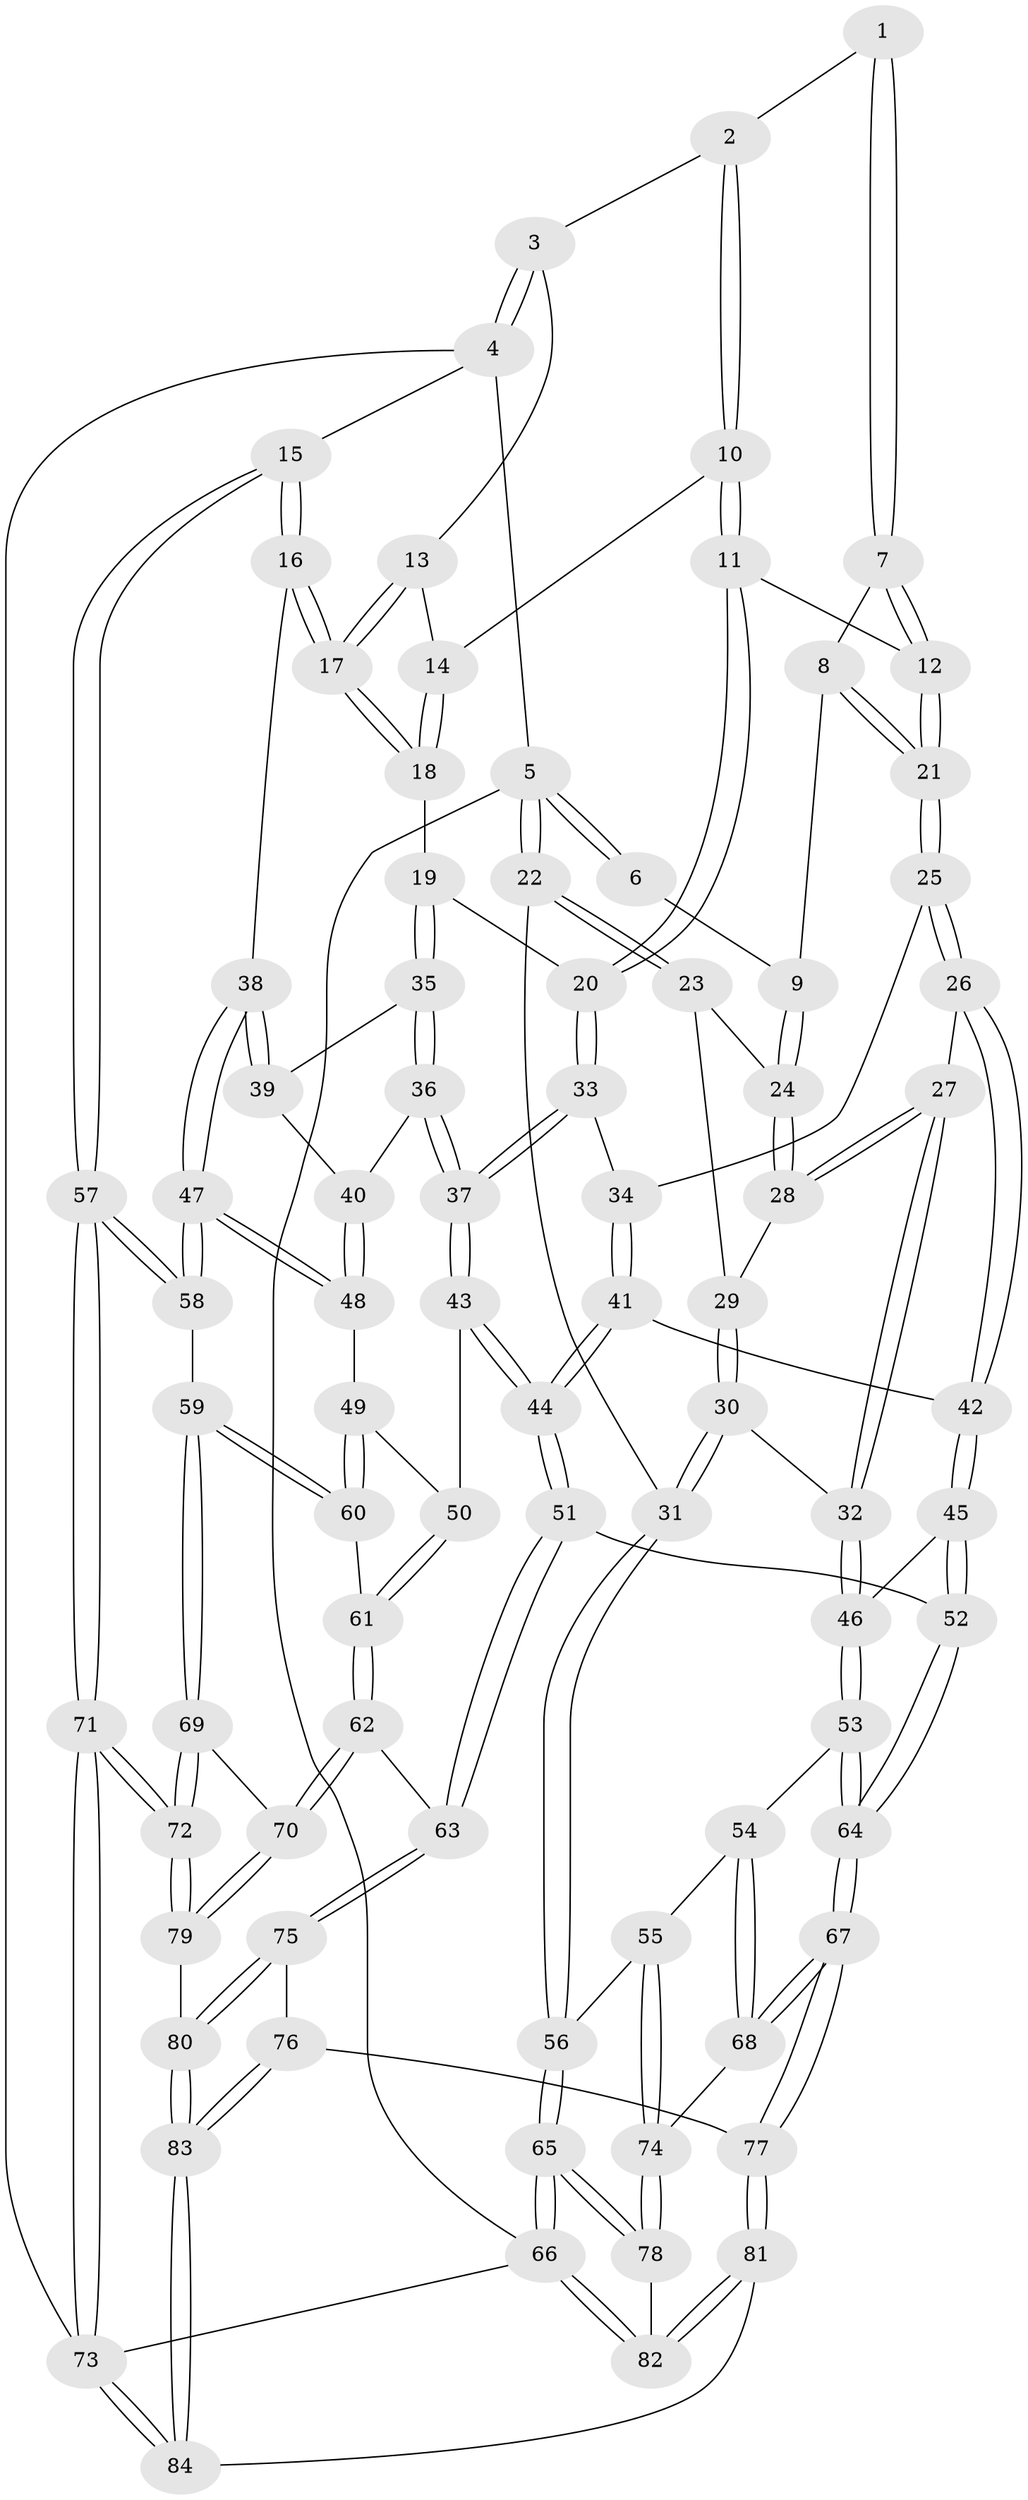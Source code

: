 // Generated by graph-tools (version 1.1) at 2025/03/03/09/25 03:03:17]
// undirected, 84 vertices, 207 edges
graph export_dot {
graph [start="1"]
  node [color=gray90,style=filled];
  1 [pos="+0.5508808254066679+0"];
  2 [pos="+0.6715257401236175+0"];
  3 [pos="+0.9959903130297859+0"];
  4 [pos="+1+0"];
  5 [pos="+0+0"];
  6 [pos="+0.23521000473852727+0"];
  7 [pos="+0.4707174427156129+0.049006405406898074"];
  8 [pos="+0.2962821955942139+0.027348791536180007"];
  9 [pos="+0.23262442792158416+0"];
  10 [pos="+0.6838442658993273+0"];
  11 [pos="+0.6579726079802456+0.12929451491428542"];
  12 [pos="+0.4775211694250445+0.15362852911654581"];
  13 [pos="+0.8837769988927022+0.05299425131814699"];
  14 [pos="+0.8187856236044677+0.0525289470564904"];
  15 [pos="+1+0.25892456419378623"];
  16 [pos="+1+0.2715169827685464"];
  17 [pos="+0.9793332795046186+0.18818328024253386"];
  18 [pos="+0.8164997915189558+0.08455016012461061"];
  19 [pos="+0.7206408215668889+0.20790490632234934"];
  20 [pos="+0.7100484850428239+0.20002433112142298"];
  21 [pos="+0.42170277419238955+0.21560539442797558"];
  22 [pos="+0+0.022176566264775495"];
  23 [pos="+0.03076404670722536+0.0959007433881105"];
  24 [pos="+0.2206898260953839+0"];
  25 [pos="+0.41355775995259986+0.23891373527142876"];
  26 [pos="+0.3098665724928501+0.276176660961395"];
  27 [pos="+0.2783143576071735+0.28204208638663525"];
  28 [pos="+0.20912163482298451+0.11129858115863225"];
  29 [pos="+0.09613436338900562+0.17553117824025102"];
  30 [pos="+0.09915538148966935+0.3134945044595662"];
  31 [pos="+0+0.3241118339555192"];
  32 [pos="+0.18754536238288827+0.35509851967392836"];
  33 [pos="+0.5114148078898026+0.3094838223674444"];
  34 [pos="+0.46323614539688057+0.29280073785547284"];
  35 [pos="+0.7491802077198533+0.2427104965916477"];
  36 [pos="+0.6100699557316741+0.3894884240186827"];
  37 [pos="+0.602503644846385+0.39353536014980645"];
  38 [pos="+0.986121411610474+0.2962144161773912"];
  39 [pos="+0.7974833470604852+0.2672775374047164"];
  40 [pos="+0.7347713029662185+0.4195407114647599"];
  41 [pos="+0.4477187726803685+0.4270746628977357"];
  42 [pos="+0.37782316905730806+0.42630641937247415"];
  43 [pos="+0.5938903116203132+0.45297918994161623"];
  44 [pos="+0.4838507844025406+0.5258204649402572"];
  45 [pos="+0.3261634057054932+0.4823770124532038"];
  46 [pos="+0.19406050492121685+0.4306836003513333"];
  47 [pos="+0.8750564808665043+0.4835675946149537"];
  48 [pos="+0.7387886233055045+0.4410049434626812"];
  49 [pos="+0.7050568545182898+0.49392333483220424"];
  50 [pos="+0.6645427581841227+0.5087159907004494"];
  51 [pos="+0.4610314484688302+0.5785124942102138"];
  52 [pos="+0.42687459741082995+0.585731551459737"];
  53 [pos="+0.16882916862614541+0.49434735722651274"];
  54 [pos="+0.1208284851060884+0.5332650502333179"];
  55 [pos="+0+0.5735558931583519"];
  56 [pos="+0+0.5592682463292927"];
  57 [pos="+1+0.6167136673070834"];
  58 [pos="+0.8643313536305445+0.5365244233650204"];
  59 [pos="+0.8455383383139605+0.5736531150367695"];
  60 [pos="+0.8338835924479884+0.5712585071693347"];
  61 [pos="+0.6620174356295782+0.5956268182395819"];
  62 [pos="+0.611880998761821+0.6875988414860342"];
  63 [pos="+0.5885502444399081+0.6914843070597101"];
  64 [pos="+0.31797749361879696+0.678113227134352"];
  65 [pos="+0+1"];
  66 [pos="+0+1"];
  67 [pos="+0.2782999084621728+0.7909711956627504"];
  68 [pos="+0.17336325129911725+0.7692737452450682"];
  69 [pos="+0.8543625274289333+0.6322413331387639"];
  70 [pos="+0.7225623710768413+0.737162042308215"];
  71 [pos="+1+0.9418179364122368"];
  72 [pos="+1+0.8611248664607181"];
  73 [pos="+1+1"];
  74 [pos="+0.13056222612730886+0.7757552617573753"];
  75 [pos="+0.5439497546505352+0.7762604968548608"];
  76 [pos="+0.46182409074603686+0.8440411560624741"];
  77 [pos="+0.32056625921518656+0.8621935466761894"];
  78 [pos="+0.09447953672007858+0.7977558545016293"];
  79 [pos="+0.7591195344060034+0.8291061925619917"];
  80 [pos="+0.6956900106924965+0.9470689357373124"];
  81 [pos="+0.2579369311476287+1"];
  82 [pos="+0.21877108034183335+1"];
  83 [pos="+0.672001175129287+1"];
  84 [pos="+0.6810940847679497+1"];
  1 -- 2;
  1 -- 7;
  1 -- 7;
  2 -- 3;
  2 -- 10;
  2 -- 10;
  3 -- 4;
  3 -- 4;
  3 -- 13;
  4 -- 5;
  4 -- 15;
  4 -- 73;
  5 -- 6;
  5 -- 6;
  5 -- 22;
  5 -- 22;
  5 -- 66;
  6 -- 9;
  7 -- 8;
  7 -- 12;
  7 -- 12;
  8 -- 9;
  8 -- 21;
  8 -- 21;
  9 -- 24;
  9 -- 24;
  10 -- 11;
  10 -- 11;
  10 -- 14;
  11 -- 12;
  11 -- 20;
  11 -- 20;
  12 -- 21;
  12 -- 21;
  13 -- 14;
  13 -- 17;
  13 -- 17;
  14 -- 18;
  14 -- 18;
  15 -- 16;
  15 -- 16;
  15 -- 57;
  15 -- 57;
  16 -- 17;
  16 -- 17;
  16 -- 38;
  17 -- 18;
  17 -- 18;
  18 -- 19;
  19 -- 20;
  19 -- 35;
  19 -- 35;
  20 -- 33;
  20 -- 33;
  21 -- 25;
  21 -- 25;
  22 -- 23;
  22 -- 23;
  22 -- 31;
  23 -- 24;
  23 -- 29;
  24 -- 28;
  24 -- 28;
  25 -- 26;
  25 -- 26;
  25 -- 34;
  26 -- 27;
  26 -- 42;
  26 -- 42;
  27 -- 28;
  27 -- 28;
  27 -- 32;
  27 -- 32;
  28 -- 29;
  29 -- 30;
  29 -- 30;
  30 -- 31;
  30 -- 31;
  30 -- 32;
  31 -- 56;
  31 -- 56;
  32 -- 46;
  32 -- 46;
  33 -- 34;
  33 -- 37;
  33 -- 37;
  34 -- 41;
  34 -- 41;
  35 -- 36;
  35 -- 36;
  35 -- 39;
  36 -- 37;
  36 -- 37;
  36 -- 40;
  37 -- 43;
  37 -- 43;
  38 -- 39;
  38 -- 39;
  38 -- 47;
  38 -- 47;
  39 -- 40;
  40 -- 48;
  40 -- 48;
  41 -- 42;
  41 -- 44;
  41 -- 44;
  42 -- 45;
  42 -- 45;
  43 -- 44;
  43 -- 44;
  43 -- 50;
  44 -- 51;
  44 -- 51;
  45 -- 46;
  45 -- 52;
  45 -- 52;
  46 -- 53;
  46 -- 53;
  47 -- 48;
  47 -- 48;
  47 -- 58;
  47 -- 58;
  48 -- 49;
  49 -- 50;
  49 -- 60;
  49 -- 60;
  50 -- 61;
  50 -- 61;
  51 -- 52;
  51 -- 63;
  51 -- 63;
  52 -- 64;
  52 -- 64;
  53 -- 54;
  53 -- 64;
  53 -- 64;
  54 -- 55;
  54 -- 68;
  54 -- 68;
  55 -- 56;
  55 -- 74;
  55 -- 74;
  56 -- 65;
  56 -- 65;
  57 -- 58;
  57 -- 58;
  57 -- 71;
  57 -- 71;
  58 -- 59;
  59 -- 60;
  59 -- 60;
  59 -- 69;
  59 -- 69;
  60 -- 61;
  61 -- 62;
  61 -- 62;
  62 -- 63;
  62 -- 70;
  62 -- 70;
  63 -- 75;
  63 -- 75;
  64 -- 67;
  64 -- 67;
  65 -- 66;
  65 -- 66;
  65 -- 78;
  65 -- 78;
  66 -- 73;
  66 -- 82;
  66 -- 82;
  67 -- 68;
  67 -- 68;
  67 -- 77;
  67 -- 77;
  68 -- 74;
  69 -- 70;
  69 -- 72;
  69 -- 72;
  70 -- 79;
  70 -- 79;
  71 -- 72;
  71 -- 72;
  71 -- 73;
  71 -- 73;
  72 -- 79;
  72 -- 79;
  73 -- 84;
  73 -- 84;
  74 -- 78;
  74 -- 78;
  75 -- 76;
  75 -- 80;
  75 -- 80;
  76 -- 77;
  76 -- 83;
  76 -- 83;
  77 -- 81;
  77 -- 81;
  78 -- 82;
  79 -- 80;
  80 -- 83;
  80 -- 83;
  81 -- 82;
  81 -- 82;
  81 -- 84;
  83 -- 84;
  83 -- 84;
}
